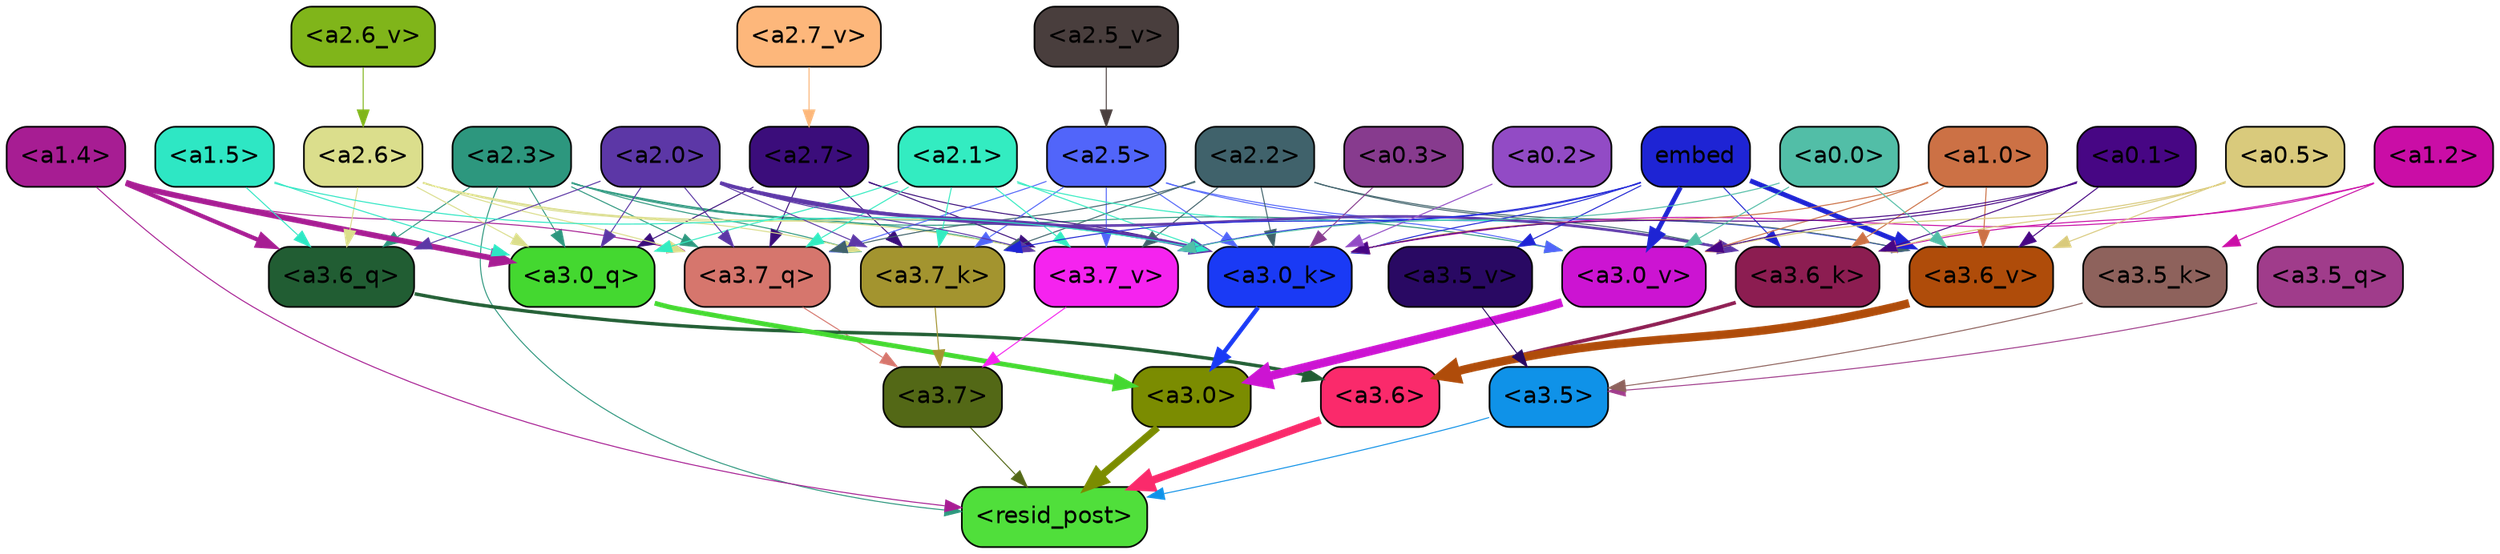 strict digraph "" {
	graph [bgcolor=transparent,
		layout=dot,
		overlap=false,
		splines=true
	];
	"<a3.7>"	[color=black,
		fillcolor="#536816",
		fontname=Helvetica,
		shape=box,
		style="filled, rounded"];
	"<resid_post>"	[color=black,
		fillcolor="#50df3b",
		fontname=Helvetica,
		shape=box,
		style="filled, rounded"];
	"<a3.7>" -> "<resid_post>"	[color="#536816",
		penwidth=0.6];
	"<a3.6>"	[color=black,
		fillcolor="#fa2a6b",
		fontname=Helvetica,
		shape=box,
		style="filled, rounded"];
	"<a3.6>" -> "<resid_post>"	[color="#fa2a6b",
		penwidth=4.648244500160217];
	"<a3.5>"	[color=black,
		fillcolor="#0f92e8",
		fontname=Helvetica,
		shape=box,
		style="filled, rounded"];
	"<a3.5>" -> "<resid_post>"	[color="#0f92e8",
		penwidth=0.6];
	"<a3.0>"	[color=black,
		fillcolor="#7b8c01",
		fontname=Helvetica,
		shape=box,
		style="filled, rounded"];
	"<a3.0>" -> "<resid_post>"	[color="#7b8c01",
		penwidth=4.3288813829422];
	"<a2.3>"	[color=black,
		fillcolor="#2d977e",
		fontname=Helvetica,
		shape=box,
		style="filled, rounded"];
	"<a2.3>" -> "<resid_post>"	[color="#2d977e",
		penwidth=0.6];
	"<a3.7_q>"	[color=black,
		fillcolor="#d6766d",
		fontname=Helvetica,
		shape=box,
		style="filled, rounded"];
	"<a2.3>" -> "<a3.7_q>"	[color="#2d977e",
		penwidth=0.6];
	"<a3.6_q>"	[color=black,
		fillcolor="#215d33",
		fontname=Helvetica,
		shape=box,
		style="filled, rounded"];
	"<a2.3>" -> "<a3.6_q>"	[color="#2d977e",
		penwidth=0.6];
	"<a3.0_q>"	[color=black,
		fillcolor="#44d830",
		fontname=Helvetica,
		shape=box,
		style="filled, rounded"];
	"<a2.3>" -> "<a3.0_q>"	[color="#2d977e",
		penwidth=0.6];
	"<a3.7_k>"	[color=black,
		fillcolor="#a3942f",
		fontname=Helvetica,
		shape=box,
		style="filled, rounded"];
	"<a2.3>" -> "<a3.7_k>"	[color="#2d977e",
		penwidth=0.6];
	"<a3.0_k>"	[color=black,
		fillcolor="#1a3af5",
		fontname=Helvetica,
		shape=box,
		style="filled, rounded"];
	"<a2.3>" -> "<a3.0_k>"	[color="#2d977e",
		penwidth=0.6];
	"<a3.7_v>"	[color=black,
		fillcolor="#f523ef",
		fontname=Helvetica,
		shape=box,
		style="filled, rounded"];
	"<a2.3>" -> "<a3.7_v>"	[color="#2d977e",
		penwidth=0.6];
	"<a3.0_v>"	[color=black,
		fillcolor="#cc14d2",
		fontname=Helvetica,
		shape=box,
		style="filled, rounded"];
	"<a2.3>" -> "<a3.0_v>"	[color="#2d977e",
		penwidth=0.6];
	"<a1.4>"	[color=black,
		fillcolor="#a71d93",
		fontname=Helvetica,
		shape=box,
		style="filled, rounded"];
	"<a1.4>" -> "<resid_post>"	[color="#a71d93",
		penwidth=0.6];
	"<a1.4>" -> "<a3.7_q>"	[color="#a71d93",
		penwidth=0.6];
	"<a1.4>" -> "<a3.6_q>"	[color="#a71d93",
		penwidth=2.5397292599081993];
	"<a1.4>" -> "<a3.0_q>"	[color="#a71d93",
		penwidth=3.3985572457313538];
	"<a3.7_q>" -> "<a3.7>"	[color="#d6766d",
		penwidth=0.6];
	"<a3.6_q>" -> "<a3.6>"	[color="#215d33",
		penwidth=2.03758105635643];
	"<a3.5_q>"	[color=black,
		fillcolor="#a03c8b",
		fontname=Helvetica,
		shape=box,
		style="filled, rounded"];
	"<a3.5_q>" -> "<a3.5>"	[color="#a03c8b",
		penwidth=0.6];
	"<a3.0_q>" -> "<a3.0>"	[color="#44d830",
		penwidth=2.8638100624084473];
	"<a3.7_k>" -> "<a3.7>"	[color="#a3942f",
		penwidth=0.6];
	"<a3.6_k>"	[color=black,
		fillcolor="#8c1d51",
		fontname=Helvetica,
		shape=box,
		style="filled, rounded"];
	"<a3.6_k>" -> "<a3.6>"	[color="#8c1d51",
		penwidth=2.174198240041733];
	"<a3.5_k>"	[color=black,
		fillcolor="#8e625c",
		fontname=Helvetica,
		shape=box,
		style="filled, rounded"];
	"<a3.5_k>" -> "<a3.5>"	[color="#8e625c",
		penwidth=0.6];
	"<a3.0_k>" -> "<a3.0>"	[color="#1a3af5",
		penwidth=2.6274144649505615];
	"<a3.7_v>" -> "<a3.7>"	[color="#f523ef",
		penwidth=0.6];
	"<a3.6_v>"	[color=black,
		fillcolor="#af4c0a",
		fontname=Helvetica,
		shape=box,
		style="filled, rounded"];
	"<a3.6_v>" -> "<a3.6>"	[color="#af4c0a",
		penwidth=5.002329230308533];
	"<a3.5_v>"	[color=black,
		fillcolor="#290963",
		fontname=Helvetica,
		shape=box,
		style="filled, rounded"];
	"<a3.5_v>" -> "<a3.5>"	[color="#290963",
		penwidth=0.6];
	"<a3.0_v>" -> "<a3.0>"	[color="#cc14d2",
		penwidth=5.188832879066467];
	"<a2.7>"	[color=black,
		fillcolor="#3b0d7b",
		fontname=Helvetica,
		shape=box,
		style="filled, rounded"];
	"<a2.7>" -> "<a3.7_q>"	[color="#3b0d7b",
		penwidth=0.6];
	"<a2.7>" -> "<a3.0_q>"	[color="#3b0d7b",
		penwidth=0.6];
	"<a2.7>" -> "<a3.7_k>"	[color="#3b0d7b",
		penwidth=0.6];
	"<a2.7>" -> "<a3.0_k>"	[color="#3b0d7b",
		penwidth=0.6];
	"<a2.7>" -> "<a3.7_v>"	[color="#3b0d7b",
		penwidth=0.6];
	"<a2.6>"	[color=black,
		fillcolor="#dbde8c",
		fontname=Helvetica,
		shape=box,
		style="filled, rounded"];
	"<a2.6>" -> "<a3.7_q>"	[color="#dbde8c",
		penwidth=0.6];
	"<a2.6>" -> "<a3.6_q>"	[color="#dbde8c",
		penwidth=0.6];
	"<a2.6>" -> "<a3.0_q>"	[color="#dbde8c",
		penwidth=0.6];
	"<a2.6>" -> "<a3.7_k>"	[color="#dbde8c",
		penwidth=0.6];
	"<a2.6>" -> "<a3.0_k>"	[color="#dbde8c",
		penwidth=0.6];
	"<a2.6>" -> "<a3.7_v>"	[color="#dbde8c",
		penwidth=0.6];
	"<a2.5>"	[color=black,
		fillcolor="#5165fa",
		fontname=Helvetica,
		shape=box,
		style="filled, rounded"];
	"<a2.5>" -> "<a3.7_q>"	[color="#5165fa",
		penwidth=0.6];
	"<a2.5>" -> "<a3.7_k>"	[color="#5165fa",
		penwidth=0.6];
	"<a2.5>" -> "<a3.0_k>"	[color="#5165fa",
		penwidth=0.6];
	"<a2.5>" -> "<a3.7_v>"	[color="#5165fa",
		penwidth=0.6];
	"<a2.5>" -> "<a3.6_v>"	[color="#5165fa",
		penwidth=0.6];
	"<a2.5>" -> "<a3.0_v>"	[color="#5165fa",
		penwidth=0.6];
	"<a2.2>"	[color=black,
		fillcolor="#40626b",
		fontname=Helvetica,
		shape=box,
		style="filled, rounded"];
	"<a2.2>" -> "<a3.7_q>"	[color="#40626b",
		penwidth=0.6];
	"<a2.2>" -> "<a3.7_k>"	[color="#40626b",
		penwidth=0.6];
	"<a2.2>" -> "<a3.6_k>"	[color="#40626b",
		penwidth=0.6];
	"<a2.2>" -> "<a3.0_k>"	[color="#40626b",
		penwidth=0.6];
	"<a2.2>" -> "<a3.7_v>"	[color="#40626b",
		penwidth=0.6];
	"<a2.2>" -> "<a3.6_v>"	[color="#40626b",
		penwidth=0.6];
	"<a2.1>"	[color=black,
		fillcolor="#33ecc1",
		fontname=Helvetica,
		shape=box,
		style="filled, rounded"];
	"<a2.1>" -> "<a3.7_q>"	[color="#33ecc1",
		penwidth=0.6];
	"<a2.1>" -> "<a3.0_q>"	[color="#33ecc1",
		penwidth=0.6];
	"<a2.1>" -> "<a3.7_k>"	[color="#33ecc1",
		penwidth=0.6];
	"<a2.1>" -> "<a3.6_k>"	[color="#33ecc1",
		penwidth=0.6];
	"<a2.1>" -> "<a3.0_k>"	[color="#33ecc1",
		penwidth=0.6];
	"<a2.1>" -> "<a3.7_v>"	[color="#33ecc1",
		penwidth=0.6];
	"<a2.0>"	[color=black,
		fillcolor="#5c37a6",
		fontname=Helvetica,
		shape=box,
		style="filled, rounded"];
	"<a2.0>" -> "<a3.7_q>"	[color="#5c37a6",
		penwidth=0.6];
	"<a2.0>" -> "<a3.6_q>"	[color="#5c37a6",
		penwidth=0.6];
	"<a2.0>" -> "<a3.0_q>"	[color="#5c37a6",
		penwidth=0.6];
	"<a2.0>" -> "<a3.7_k>"	[color="#5c37a6",
		penwidth=0.6];
	"<a2.0>" -> "<a3.6_k>"	[color="#5c37a6",
		penwidth=1.5717863738536835];
	"<a2.0>" -> "<a3.0_k>"	[color="#5c37a6",
		penwidth=2.205150544643402];
	"<a2.0>" -> "<a3.7_v>"	[color="#5c37a6",
		penwidth=0.6];
	"<a1.5>"	[color=black,
		fillcolor="#2ee7c4",
		fontname=Helvetica,
		shape=box,
		style="filled, rounded"];
	"<a1.5>" -> "<a3.6_q>"	[color="#2ee7c4",
		penwidth=0.6];
	"<a1.5>" -> "<a3.0_q>"	[color="#2ee7c4",
		penwidth=0.6];
	"<a1.5>" -> "<a3.0_k>"	[color="#2ee7c4",
		penwidth=0.6];
	embed	[color=black,
		fillcolor="#1e24d4",
		fontname=Helvetica,
		shape=box,
		style="filled, rounded"];
	embed -> "<a3.7_k>"	[color="#1e24d4",
		penwidth=0.6];
	embed -> "<a3.6_k>"	[color="#1e24d4",
		penwidth=0.6];
	embed -> "<a3.0_k>"	[color="#1e24d4",
		penwidth=0.6];
	embed -> "<a3.7_v>"	[color="#1e24d4",
		penwidth=0.6];
	embed -> "<a3.6_v>"	[color="#1e24d4",
		penwidth=2.882729172706604];
	embed -> "<a3.5_v>"	[color="#1e24d4",
		penwidth=0.6];
	embed -> "<a3.0_v>"	[color="#1e24d4",
		penwidth=2.812090039253235];
	"<a1.2>"	[color=black,
		fillcolor="#ca0da6",
		fontname=Helvetica,
		shape=box,
		style="filled, rounded"];
	"<a1.2>" -> "<a3.6_k>"	[color="#ca0da6",
		penwidth=0.6];
	"<a1.2>" -> "<a3.5_k>"	[color="#ca0da6",
		penwidth=0.6];
	"<a1.2>" -> "<a3.0_k>"	[color="#ca0da6",
		penwidth=0.6];
	"<a1.0>"	[color=black,
		fillcolor="#cc7145",
		fontname=Helvetica,
		shape=box,
		style="filled, rounded"];
	"<a1.0>" -> "<a3.6_k>"	[color="#cc7145",
		penwidth=0.6];
	"<a1.0>" -> "<a3.0_k>"	[color="#cc7145",
		penwidth=0.6];
	"<a1.0>" -> "<a3.6_v>"	[color="#cc7145",
		penwidth=0.6];
	"<a1.0>" -> "<a3.0_v>"	[color="#cc7145",
		penwidth=0.6];
	"<a0.5>"	[color=black,
		fillcolor="#d9ca7c",
		fontname=Helvetica,
		shape=box,
		style="filled, rounded"];
	"<a0.5>" -> "<a3.6_k>"	[color="#d9ca7c",
		penwidth=0.6];
	"<a0.5>" -> "<a3.6_v>"	[color="#d9ca7c",
		penwidth=0.6];
	"<a0.5>" -> "<a3.0_v>"	[color="#d9ca7c",
		penwidth=0.6281400918960571];
	"<a0.1>"	[color=black,
		fillcolor="#470684",
		fontname=Helvetica,
		shape=box,
		style="filled, rounded"];
	"<a0.1>" -> "<a3.6_k>"	[color="#470684",
		penwidth=0.6];
	"<a0.1>" -> "<a3.0_k>"	[color="#470684",
		penwidth=0.6];
	"<a0.1>" -> "<a3.6_v>"	[color="#470684",
		penwidth=0.6];
	"<a0.1>" -> "<a3.0_v>"	[color="#470684",
		penwidth=0.6];
	"<a0.3>"	[color=black,
		fillcolor="#873b8e",
		fontname=Helvetica,
		shape=box,
		style="filled, rounded"];
	"<a0.3>" -> "<a3.0_k>"	[color="#873b8e",
		penwidth=0.6];
	"<a0.2>"	[color=black,
		fillcolor="#924bc5",
		fontname=Helvetica,
		shape=box,
		style="filled, rounded"];
	"<a0.2>" -> "<a3.0_k>"	[color="#924bc5",
		penwidth=0.6];
	"<a0.0>"	[color=black,
		fillcolor="#52bea7",
		fontname=Helvetica,
		shape=box,
		style="filled, rounded"];
	"<a0.0>" -> "<a3.7_v>"	[color="#52bea7",
		penwidth=0.6];
	"<a0.0>" -> "<a3.6_v>"	[color="#52bea7",
		penwidth=0.6];
	"<a0.0>" -> "<a3.0_v>"	[color="#52bea7",
		penwidth=0.6];
	"<a2.7_v>"	[color=black,
		fillcolor="#fdb77b",
		fontname=Helvetica,
		shape=box,
		style="filled, rounded"];
	"<a2.7_v>" -> "<a2.7>"	[color="#fdb77b",
		penwidth=0.6];
	"<a2.6_v>"	[color=black,
		fillcolor="#80b51a",
		fontname=Helvetica,
		shape=box,
		style="filled, rounded"];
	"<a2.6_v>" -> "<a2.6>"	[color="#80b51a",
		penwidth=0.6];
	"<a2.5_v>"	[color=black,
		fillcolor="#493e3d",
		fontname=Helvetica,
		shape=box,
		style="filled, rounded"];
	"<a2.5_v>" -> "<a2.5>"	[color="#493e3d",
		penwidth=0.6];
}
